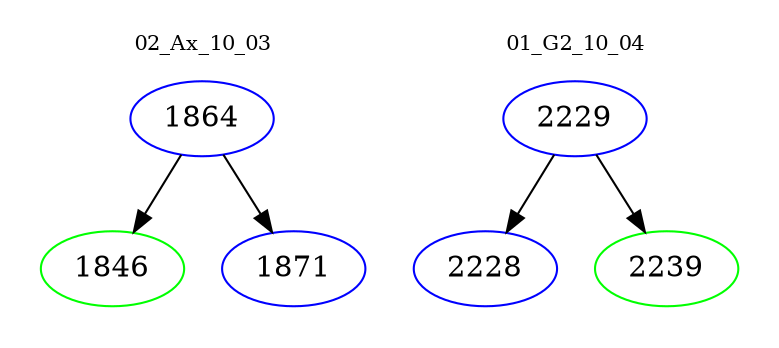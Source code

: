 digraph{
subgraph cluster_0 {
color = white
label = "02_Ax_10_03";
fontsize=10;
T0_1864 [label="1864", color="blue"]
T0_1864 -> T0_1846 [color="black"]
T0_1846 [label="1846", color="green"]
T0_1864 -> T0_1871 [color="black"]
T0_1871 [label="1871", color="blue"]
}
subgraph cluster_1 {
color = white
label = "01_G2_10_04";
fontsize=10;
T1_2229 [label="2229", color="blue"]
T1_2229 -> T1_2228 [color="black"]
T1_2228 [label="2228", color="blue"]
T1_2229 -> T1_2239 [color="black"]
T1_2239 [label="2239", color="green"]
}
}

